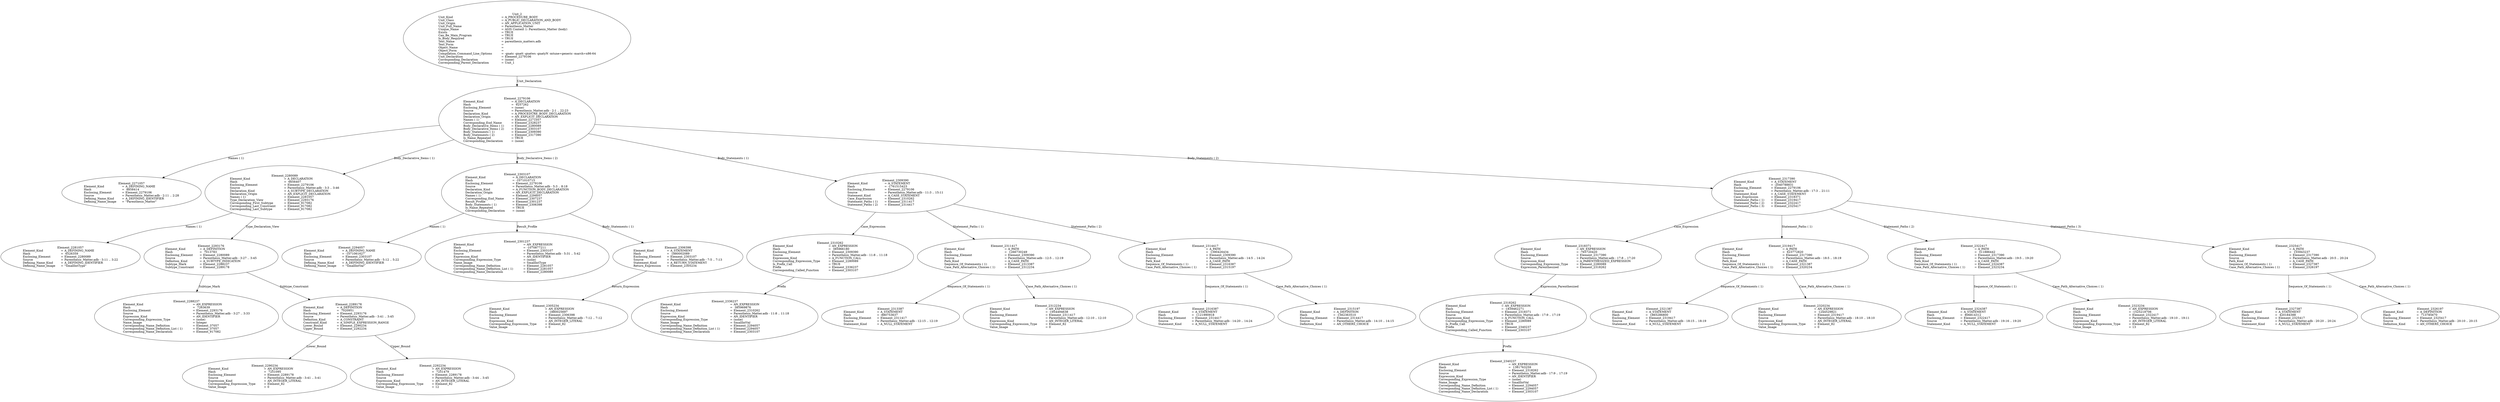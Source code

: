 digraph "parenthesis_matters.adt" {
  Unit_2 -> Element_2279106
      [ label=Unit_Declaration ];
  Unit_2
      [ label=<<TABLE BORDER="0" CELLBORDER="0" CELLSPACING="0" CELLPADDING="0"> 
          <TR><TD COLSPAN="3">Unit_2</TD></TR>
          <TR><TD ALIGN="LEFT">Unit_Kind   </TD><TD> = </TD><TD ALIGN="LEFT">A_PROCEDURE_BODY</TD></TR>
          <TR><TD ALIGN="LEFT">Unit_Class   </TD><TD> = </TD><TD ALIGN="LEFT">A_PUBLIC_DECLARATION_AND_BODY</TD></TR>
          <TR><TD ALIGN="LEFT">Unit_Origin   </TD><TD> = </TD><TD ALIGN="LEFT">AN_APPLICATION_UNIT</TD></TR>
          <TR><TD ALIGN="LEFT">Unit_Full_Name    </TD><TD> = </TD><TD ALIGN="LEFT">Parenthesis_Matter</TD></TR>
          <TR><TD ALIGN="LEFT">Unique_Name   </TD><TD> = </TD><TD ALIGN="LEFT">ASIS Context 1: Parenthesis_Matter (body)</TD></TR>
          <TR><TD ALIGN="LEFT">Exists  </TD><TD> = </TD><TD ALIGN="LEFT">TRUE</TD></TR>
          <TR><TD ALIGN="LEFT">Can_Be_Main_Program     </TD><TD> = </TD><TD ALIGN="LEFT">TRUE</TD></TR>
          <TR><TD ALIGN="LEFT">Is_Body_Required     </TD><TD> = </TD><TD ALIGN="LEFT">TRUE</TD></TR>
          <TR><TD ALIGN="LEFT">Text_Name   </TD><TD> = </TD><TD ALIGN="LEFT">parenthesis_matters.adb</TD></TR>
          <TR><TD ALIGN="LEFT">Text_Form   </TD><TD> = </TD><TD ALIGN="LEFT"></TD></TR>
          <TR><TD ALIGN="LEFT">Object_Name   </TD><TD> = </TD><TD ALIGN="LEFT"></TD></TR>
          <TR><TD ALIGN="LEFT">Object_Form   </TD><TD> = </TD><TD ALIGN="LEFT"></TD></TR>
          <TR><TD ALIGN="LEFT">Compilation_Command_Line_Options         </TD><TD> = </TD><TD ALIGN="LEFT">-gnatc -gnatt -gnatws -gnatyN -mtune=generic -march=x86-64</TD></TR>
          <TR><TD ALIGN="LEFT">Unit_Declaration     </TD><TD> = </TD><TD ALIGN="LEFT">Element_2279106</TD></TR>
          <TR><TD ALIGN="LEFT">Corresponding_Declaration       </TD><TD> = </TD><TD ALIGN="LEFT">(none)</TD></TR>
          <TR><TD ALIGN="LEFT">Corresponding_Parent_Declaration         </TD><TD> = </TD><TD ALIGN="LEFT">Unit_1</TD></TR>
          </TABLE>> ];
  Element_2279106 -> Element_2271057
      [ label="Names ( 1)" ];
  Element_2279106 -> Element_2280089
      [ label="Body_Declarative_Items ( 1)" ];
  Element_2279106 -> Element_2303107
      [ label="Body_Declarative_Items ( 2)" ];
  Element_2279106 -> Element_2309390
      [ label="Body_Statements ( 1)" ];
  Element_2279106 -> Element_2317390
      [ label="Body_Statements ( 2)" ];
  Element_2279106
      [ label=<<TABLE BORDER="0" CELLBORDER="0" CELLSPACING="0" CELLPADDING="0"> 
          <TR><TD COLSPAN="3">Element_2279106</TD></TR>
          <TR><TD ALIGN="LEFT">Element_Kind    </TD><TD> = </TD><TD ALIGN="LEFT">A_DECLARATION</TD></TR>
          <TR><TD ALIGN="LEFT">Hash  </TD><TD> = </TD><TD ALIGN="LEFT"> 9257262</TD></TR>
          <TR><TD ALIGN="LEFT">Enclosing_Element     </TD><TD> = </TD><TD ALIGN="LEFT">(none)</TD></TR>
          <TR><TD ALIGN="LEFT">Source  </TD><TD> = </TD><TD ALIGN="LEFT">Parenthesis_Matter.adb - 2:1 .. 22:23</TD></TR>
          <TR><TD ALIGN="LEFT">Declaration_Kind     </TD><TD> = </TD><TD ALIGN="LEFT">A_PROCEDURE_BODY_DECLARATION</TD></TR>
          <TR><TD ALIGN="LEFT">Declaration_Origin     </TD><TD> = </TD><TD ALIGN="LEFT">AN_EXPLICIT_DECLARATION</TD></TR>
          <TR><TD ALIGN="LEFT">Names ( 1)   </TD><TD> = </TD><TD ALIGN="LEFT">Element_2271057</TD></TR>
          <TR><TD ALIGN="LEFT">Corresponding_End_Name      </TD><TD> = </TD><TD ALIGN="LEFT">Element_2328237</TD></TR>
          <TR><TD ALIGN="LEFT">Body_Declarative_Items ( 1)       </TD><TD> = </TD><TD ALIGN="LEFT">Element_2280089</TD></TR>
          <TR><TD ALIGN="LEFT">Body_Declarative_Items ( 2)       </TD><TD> = </TD><TD ALIGN="LEFT">Element_2303107</TD></TR>
          <TR><TD ALIGN="LEFT">Body_Statements ( 1)      </TD><TD> = </TD><TD ALIGN="LEFT">Element_2309390</TD></TR>
          <TR><TD ALIGN="LEFT">Body_Statements ( 2)      </TD><TD> = </TD><TD ALIGN="LEFT">Element_2317390</TD></TR>
          <TR><TD ALIGN="LEFT">Is_Name_Repeated     </TD><TD> = </TD><TD ALIGN="LEFT">TRUE</TD></TR>
          <TR><TD ALIGN="LEFT">Corresponding_Declaration       </TD><TD> = </TD><TD ALIGN="LEFT">(none)</TD></TR>
          </TABLE>> ];
  Element_2271057
      [ label=<<TABLE BORDER="0" CELLBORDER="0" CELLSPACING="0" CELLPADDING="0"> 
          <TR><TD COLSPAN="3">Element_2271057</TD></TR>
          <TR><TD ALIGN="LEFT">Element_Kind    </TD><TD> = </TD><TD ALIGN="LEFT">A_DEFINING_NAME</TD></TR>
          <TR><TD ALIGN="LEFT">Hash  </TD><TD> = </TD><TD ALIGN="LEFT"> 8858414</TD></TR>
          <TR><TD ALIGN="LEFT">Enclosing_Element     </TD><TD> = </TD><TD ALIGN="LEFT">Element_2279106</TD></TR>
          <TR><TD ALIGN="LEFT">Source  </TD><TD> = </TD><TD ALIGN="LEFT">Parenthesis_Matter.adb - 2:11 .. 2:28</TD></TR>
          <TR><TD ALIGN="LEFT">Defining_Name_Kind     </TD><TD> = </TD><TD ALIGN="LEFT">A_DEFINING_IDENTIFIER</TD></TR>
          <TR><TD ALIGN="LEFT">Defining_Name_Image     </TD><TD> = </TD><TD ALIGN="LEFT">"Parenthesis_Matter"</TD></TR>
          </TABLE>> ];
  Element_2280089 -> Element_2281057
      [ label="Names ( 1)" ];
  Element_2280089 -> Element_2293176
      [ label=Type_Declaration_View ];
  Element_2280089
      [ label=<<TABLE BORDER="0" CELLBORDER="0" CELLSPACING="0" CELLPADDING="0"> 
          <TR><TD COLSPAN="3">Element_2280089</TD></TR>
          <TR><TD ALIGN="LEFT">Element_Kind    </TD><TD> = </TD><TD ALIGN="LEFT">A_DECLARATION</TD></TR>
          <TR><TD ALIGN="LEFT">Hash  </TD><TD> = </TD><TD ALIGN="LEFT"> 6656407</TD></TR>
          <TR><TD ALIGN="LEFT">Enclosing_Element     </TD><TD> = </TD><TD ALIGN="LEFT">Element_2279106</TD></TR>
          <TR><TD ALIGN="LEFT">Source  </TD><TD> = </TD><TD ALIGN="LEFT">Parenthesis_Matter.adb - 3:3 .. 3:46</TD></TR>
          <TR><TD ALIGN="LEFT">Declaration_Kind     </TD><TD> = </TD><TD ALIGN="LEFT">A_SUBTYPE_DECLARATION</TD></TR>
          <TR><TD ALIGN="LEFT">Declaration_Origin     </TD><TD> = </TD><TD ALIGN="LEFT">AN_EXPLICIT_DECLARATION</TD></TR>
          <TR><TD ALIGN="LEFT">Names ( 1)   </TD><TD> = </TD><TD ALIGN="LEFT">Element_2281057</TD></TR>
          <TR><TD ALIGN="LEFT">Type_Declaration_View      </TD><TD> = </TD><TD ALIGN="LEFT">Element_2293176</TD></TR>
          <TR><TD ALIGN="LEFT">Corresponding_First_Subtype       </TD><TD> = </TD><TD ALIGN="LEFT">Element_917082</TD></TR>
          <TR><TD ALIGN="LEFT">Corresponding_Last_Constraint        </TD><TD> = </TD><TD ALIGN="LEFT">Element_917082</TD></TR>
          <TR><TD ALIGN="LEFT">Corresponding_Last_Subtype       </TD><TD> = </TD><TD ALIGN="LEFT">Element_917082</TD></TR>
          </TABLE>> ];
  Element_2281057
      [ label=<<TABLE BORDER="0" CELLBORDER="0" CELLSPACING="0" CELLPADDING="0"> 
          <TR><TD COLSPAN="3">Element_2281057</TD></TR>
          <TR><TD ALIGN="LEFT">Element_Kind    </TD><TD> = </TD><TD ALIGN="LEFT">A_DEFINING_NAME</TD></TR>
          <TR><TD ALIGN="LEFT">Hash  </TD><TD> = </TD><TD ALIGN="LEFT"> 6526359</TD></TR>
          <TR><TD ALIGN="LEFT">Enclosing_Element     </TD><TD> = </TD><TD ALIGN="LEFT">Element_2280089</TD></TR>
          <TR><TD ALIGN="LEFT">Source  </TD><TD> = </TD><TD ALIGN="LEFT">Parenthesis_Matter.adb - 3:11 .. 3:22</TD></TR>
          <TR><TD ALIGN="LEFT">Defining_Name_Kind     </TD><TD> = </TD><TD ALIGN="LEFT">A_DEFINING_IDENTIFIER</TD></TR>
          <TR><TD ALIGN="LEFT">Defining_Name_Image     </TD><TD> = </TD><TD ALIGN="LEFT">"SmallIntType"</TD></TR>
          </TABLE>> ];
  Element_2293176 -> Element_2288237
      [ label=Subtype_Mark ];
  Element_2293176 -> Element_2289178
      [ label=Subtype_Constraint ];
  Element_2293176
      [ label=<<TABLE BORDER="0" CELLBORDER="0" CELLSPACING="0" CELLPADDING="0"> 
          <TR><TD COLSPAN="3">Element_2293176</TD></TR>
          <TR><TD ALIGN="LEFT">Element_Kind    </TD><TD> = </TD><TD ALIGN="LEFT">A_DEFINITION</TD></TR>
          <TR><TD ALIGN="LEFT">Hash  </TD><TD> = </TD><TD ALIGN="LEFT"> 7013783</TD></TR>
          <TR><TD ALIGN="LEFT">Enclosing_Element     </TD><TD> = </TD><TD ALIGN="LEFT">Element_2280089</TD></TR>
          <TR><TD ALIGN="LEFT">Source  </TD><TD> = </TD><TD ALIGN="LEFT">Parenthesis_Matter.adb - 3:27 .. 3:45</TD></TR>
          <TR><TD ALIGN="LEFT">Definition_Kind    </TD><TD> = </TD><TD ALIGN="LEFT">A_SUBTYPE_INDICATION</TD></TR>
          <TR><TD ALIGN="LEFT">Subtype_Mark    </TD><TD> = </TD><TD ALIGN="LEFT">Element_2288237</TD></TR>
          <TR><TD ALIGN="LEFT">Subtype_Constraint     </TD><TD> = </TD><TD ALIGN="LEFT">Element_2289178</TD></TR>
          </TABLE>> ];
  Element_2288237
      [ label=<<TABLE BORDER="0" CELLBORDER="0" CELLSPACING="0" CELLPADDING="0"> 
          <TR><TD COLSPAN="3">Element_2288237</TD></TR>
          <TR><TD ALIGN="LEFT">Element_Kind    </TD><TD> = </TD><TD ALIGN="LEFT">AN_EXPRESSION</TD></TR>
          <TR><TD ALIGN="LEFT">Hash  </TD><TD> = </TD><TD ALIGN="LEFT"> 7263639</TD></TR>
          <TR><TD ALIGN="LEFT">Enclosing_Element     </TD><TD> = </TD><TD ALIGN="LEFT">Element_2293176</TD></TR>
          <TR><TD ALIGN="LEFT">Source  </TD><TD> = </TD><TD ALIGN="LEFT">Parenthesis_Matter.adb - 3:27 .. 3:33</TD></TR>
          <TR><TD ALIGN="LEFT">Expression_Kind    </TD><TD> = </TD><TD ALIGN="LEFT">AN_IDENTIFIER</TD></TR>
          <TR><TD ALIGN="LEFT">Corresponding_Expression_Type        </TD><TD> = </TD><TD ALIGN="LEFT">(none)</TD></TR>
          <TR><TD ALIGN="LEFT">Name_Image   </TD><TD> = </TD><TD ALIGN="LEFT">Integer</TD></TR>
          <TR><TD ALIGN="LEFT">Corresponding_Name_Definition        </TD><TD> = </TD><TD ALIGN="LEFT">Element_37057</TD></TR>
          <TR><TD ALIGN="LEFT">Corresponding_Name_Definition_List ( 1)          </TD><TD> = </TD><TD ALIGN="LEFT">Element_37057</TD></TR>
          <TR><TD ALIGN="LEFT">Corresponding_Name_Declaration        </TD><TD> = </TD><TD ALIGN="LEFT">Element_917082</TD></TR>
          </TABLE>> ];
  Element_2289178 -> Element_2290234
      [ label=Lower_Bound ];
  Element_2289178 -> Element_2292234
      [ label=Upper_Bound ];
  Element_2289178
      [ label=<<TABLE BORDER="0" CELLBORDER="0" CELLSPACING="0" CELLPADDING="0"> 
          <TR><TD COLSPAN="3">Element_2289178</TD></TR>
          <TR><TD ALIGN="LEFT">Element_Kind    </TD><TD> = </TD><TD ALIGN="LEFT">A_DEFINITION</TD></TR>
          <TR><TD ALIGN="LEFT">Hash  </TD><TD> = </TD><TD ALIGN="LEFT"> 7020951</TD></TR>
          <TR><TD ALIGN="LEFT">Enclosing_Element     </TD><TD> = </TD><TD ALIGN="LEFT">Element_2293176</TD></TR>
          <TR><TD ALIGN="LEFT">Source  </TD><TD> = </TD><TD ALIGN="LEFT">Parenthesis_Matter.adb - 3:41 .. 3:45</TD></TR>
          <TR><TD ALIGN="LEFT">Definition_Kind    </TD><TD> = </TD><TD ALIGN="LEFT">A_CONSTRAINT</TD></TR>
          <TR><TD ALIGN="LEFT">Constraint_Kind    </TD><TD> = </TD><TD ALIGN="LEFT">A_SIMPLE_EXPRESSION_RANGE</TD></TR>
          <TR><TD ALIGN="LEFT">Lower_Bound   </TD><TD> = </TD><TD ALIGN="LEFT">Element_2290234</TD></TR>
          <TR><TD ALIGN="LEFT">Upper_Bound   </TD><TD> = </TD><TD ALIGN="LEFT">Element_2292234</TD></TR>
          </TABLE>> ];
  Element_2290234
      [ label=<<TABLE BORDER="0" CELLBORDER="0" CELLSPACING="0" CELLPADDING="0"> 
          <TR><TD COLSPAN="3">Element_2290234</TD></TR>
          <TR><TD ALIGN="LEFT">Element_Kind    </TD><TD> = </TD><TD ALIGN="LEFT">AN_EXPRESSION</TD></TR>
          <TR><TD ALIGN="LEFT">Hash  </TD><TD> = </TD><TD ALIGN="LEFT"> 7251095</TD></TR>
          <TR><TD ALIGN="LEFT">Enclosing_Element     </TD><TD> = </TD><TD ALIGN="LEFT">Element_2289178</TD></TR>
          <TR><TD ALIGN="LEFT">Source  </TD><TD> = </TD><TD ALIGN="LEFT">Parenthesis_Matter.adb - 3:41 .. 3:41</TD></TR>
          <TR><TD ALIGN="LEFT">Expression_Kind    </TD><TD> = </TD><TD ALIGN="LEFT">AN_INTEGER_LITERAL</TD></TR>
          <TR><TD ALIGN="LEFT">Corresponding_Expression_Type        </TD><TD> = </TD><TD ALIGN="LEFT">Element_82</TD></TR>
          <TR><TD ALIGN="LEFT">Value_Image   </TD><TD> = </TD><TD ALIGN="LEFT">0</TD></TR>
          </TABLE>> ];
  Element_2292234
      [ label=<<TABLE BORDER="0" CELLBORDER="0" CELLSPACING="0" CELLPADDING="0"> 
          <TR><TD COLSPAN="3">Element_2292234</TD></TR>
          <TR><TD ALIGN="LEFT">Element_Kind    </TD><TD> = </TD><TD ALIGN="LEFT">AN_EXPRESSION</TD></TR>
          <TR><TD ALIGN="LEFT">Hash  </TD><TD> = </TD><TD ALIGN="LEFT"> 7251479</TD></TR>
          <TR><TD ALIGN="LEFT">Enclosing_Element     </TD><TD> = </TD><TD ALIGN="LEFT">Element_2289178</TD></TR>
          <TR><TD ALIGN="LEFT">Source  </TD><TD> = </TD><TD ALIGN="LEFT">Parenthesis_Matter.adb - 3:44 .. 3:45</TD></TR>
          <TR><TD ALIGN="LEFT">Expression_Kind    </TD><TD> = </TD><TD ALIGN="LEFT">AN_INTEGER_LITERAL</TD></TR>
          <TR><TD ALIGN="LEFT">Corresponding_Expression_Type        </TD><TD> = </TD><TD ALIGN="LEFT">Element_82</TD></TR>
          <TR><TD ALIGN="LEFT">Value_Image   </TD><TD> = </TD><TD ALIGN="LEFT">12</TD></TR>
          </TABLE>> ];
  Element_2303107 -> Element_2294057
      [ label="Names ( 1)" ];
  Element_2303107 -> Element_2301237
      [ label=Result_Profile ];
  Element_2303107 -> Element_2306398
      [ label="Body_Statements ( 1)" ];
  Element_2303107
      [ label=<<TABLE BORDER="0" CELLBORDER="0" CELLSPACING="0" CELLPADDING="0"> 
          <TR><TD COLSPAN="3">Element_2303107</TD></TR>
          <TR><TD ALIGN="LEFT">Element_Kind    </TD><TD> = </TD><TD ALIGN="LEFT">A_DECLARATION</TD></TR>
          <TR><TD ALIGN="LEFT">Hash  </TD><TD> = </TD><TD ALIGN="LEFT">-1071010715</TD></TR>
          <TR><TD ALIGN="LEFT">Enclosing_Element     </TD><TD> = </TD><TD ALIGN="LEFT">Element_2279106</TD></TR>
          <TR><TD ALIGN="LEFT">Source  </TD><TD> = </TD><TD ALIGN="LEFT">Parenthesis_Matter.adb - 5:3 .. 8:18</TD></TR>
          <TR><TD ALIGN="LEFT">Declaration_Kind     </TD><TD> = </TD><TD ALIGN="LEFT">A_FUNCTION_BODY_DECLARATION</TD></TR>
          <TR><TD ALIGN="LEFT">Declaration_Origin     </TD><TD> = </TD><TD ALIGN="LEFT">AN_EXPLICIT_DECLARATION</TD></TR>
          <TR><TD ALIGN="LEFT">Names ( 1)   </TD><TD> = </TD><TD ALIGN="LEFT">Element_2294057</TD></TR>
          <TR><TD ALIGN="LEFT">Corresponding_End_Name      </TD><TD> = </TD><TD ALIGN="LEFT">Element_2307237</TD></TR>
          <TR><TD ALIGN="LEFT">Result_Profile    </TD><TD> = </TD><TD ALIGN="LEFT">Element_2301237</TD></TR>
          <TR><TD ALIGN="LEFT">Body_Statements ( 1)      </TD><TD> = </TD><TD ALIGN="LEFT">Element_2306398</TD></TR>
          <TR><TD ALIGN="LEFT">Is_Name_Repeated     </TD><TD> = </TD><TD ALIGN="LEFT">TRUE</TD></TR>
          <TR><TD ALIGN="LEFT">Corresponding_Declaration       </TD><TD> = </TD><TD ALIGN="LEFT">(none)</TD></TR>
          </TABLE>> ];
  Element_2294057
      [ label=<<TABLE BORDER="0" CELLBORDER="0" CELLSPACING="0" CELLPADDING="0"> 
          <TR><TD COLSPAN="3">Element_2294057</TD></TR>
          <TR><TD ALIGN="LEFT">Element_Kind    </TD><TD> = </TD><TD ALIGN="LEFT">A_DEFINING_NAME</TD></TR>
          <TR><TD ALIGN="LEFT">Hash  </TD><TD> = </TD><TD ALIGN="LEFT">-1071061627</TD></TR>
          <TR><TD ALIGN="LEFT">Enclosing_Element     </TD><TD> = </TD><TD ALIGN="LEFT">Element_2303107</TD></TR>
          <TR><TD ALIGN="LEFT">Source  </TD><TD> = </TD><TD ALIGN="LEFT">Parenthesis_Matter.adb - 5:12 .. 5:22</TD></TR>
          <TR><TD ALIGN="LEFT">Defining_Name_Kind     </TD><TD> = </TD><TD ALIGN="LEFT">A_DEFINING_IDENTIFIER</TD></TR>
          <TR><TD ALIGN="LEFT">Defining_Name_Image     </TD><TD> = </TD><TD ALIGN="LEFT">"SmallIntVal"</TD></TR>
          </TABLE>> ];
  Element_2301237
      [ label=<<TABLE BORDER="0" CELLBORDER="0" CELLSPACING="0" CELLPADDING="0"> 
          <TR><TD COLSPAN="3">Element_2301237</TD></TR>
          <TR><TD ALIGN="LEFT">Element_Kind    </TD><TD> = </TD><TD ALIGN="LEFT">AN_EXPRESSION</TD></TR>
          <TR><TD ALIGN="LEFT">Hash  </TD><TD> = </TD><TD ALIGN="LEFT">-1070877211</TD></TR>
          <TR><TD ALIGN="LEFT">Enclosing_Element     </TD><TD> = </TD><TD ALIGN="LEFT">Element_2303107</TD></TR>
          <TR><TD ALIGN="LEFT">Source  </TD><TD> = </TD><TD ALIGN="LEFT">Parenthesis_Matter.adb - 5:31 .. 5:42</TD></TR>
          <TR><TD ALIGN="LEFT">Expression_Kind    </TD><TD> = </TD><TD ALIGN="LEFT">AN_IDENTIFIER</TD></TR>
          <TR><TD ALIGN="LEFT">Corresponding_Expression_Type        </TD><TD> = </TD><TD ALIGN="LEFT">(none)</TD></TR>
          <TR><TD ALIGN="LEFT">Name_Image   </TD><TD> = </TD><TD ALIGN="LEFT">SmallIntType</TD></TR>
          <TR><TD ALIGN="LEFT">Corresponding_Name_Definition        </TD><TD> = </TD><TD ALIGN="LEFT">Element_2281057</TD></TR>
          <TR><TD ALIGN="LEFT">Corresponding_Name_Definition_List ( 1)          </TD><TD> = </TD><TD ALIGN="LEFT">Element_2281057</TD></TR>
          <TR><TD ALIGN="LEFT">Corresponding_Name_Declaration        </TD><TD> = </TD><TD ALIGN="LEFT">Element_2280089</TD></TR>
          </TABLE>> ];
  Element_2306398 -> Element_2305234
      [ label=Return_Expression ];
  Element_2306398
      [ label=<<TABLE BORDER="0" CELLBORDER="0" CELLSPACING="0" CELLPADDING="0"> 
          <TR><TD COLSPAN="3">Element_2306398</TD></TR>
          <TR><TD ALIGN="LEFT">Element_Kind    </TD><TD> = </TD><TD ALIGN="LEFT">A_STATEMENT</TD></TR>
          <TR><TD ALIGN="LEFT">Hash  </TD><TD> = </TD><TD ALIGN="LEFT"> 1880002089</TD></TR>
          <TR><TD ALIGN="LEFT">Enclosing_Element     </TD><TD> = </TD><TD ALIGN="LEFT">Element_2303107</TD></TR>
          <TR><TD ALIGN="LEFT">Source  </TD><TD> = </TD><TD ALIGN="LEFT">Parenthesis_Matter.adb - 7:5 .. 7:13</TD></TR>
          <TR><TD ALIGN="LEFT">Statement_Kind    </TD><TD> = </TD><TD ALIGN="LEFT">A_RETURN_STATEMENT</TD></TR>
          <TR><TD ALIGN="LEFT">Return_Expression     </TD><TD> = </TD><TD ALIGN="LEFT">Element_2305234</TD></TR>
          </TABLE>> ];
  Element_2305234
      [ label=<<TABLE BORDER="0" CELLBORDER="0" CELLSPACING="0" CELLPADDING="0"> 
          <TR><TD COLSPAN="3">Element_2305234</TD></TR>
          <TR><TD ALIGN="LEFT">Element_Kind    </TD><TD> = </TD><TD ALIGN="LEFT">AN_EXPRESSION</TD></TR>
          <TR><TD ALIGN="LEFT">Hash  </TD><TD> = </TD><TD ALIGN="LEFT"> 1880025697</TD></TR>
          <TR><TD ALIGN="LEFT">Enclosing_Element     </TD><TD> = </TD><TD ALIGN="LEFT">Element_2306398</TD></TR>
          <TR><TD ALIGN="LEFT">Source  </TD><TD> = </TD><TD ALIGN="LEFT">Parenthesis_Matter.adb - 7:12 .. 7:12</TD></TR>
          <TR><TD ALIGN="LEFT">Expression_Kind    </TD><TD> = </TD><TD ALIGN="LEFT">AN_INTEGER_LITERAL</TD></TR>
          <TR><TD ALIGN="LEFT">Corresponding_Expression_Type        </TD><TD> = </TD><TD ALIGN="LEFT">Element_82</TD></TR>
          <TR><TD ALIGN="LEFT">Value_Image   </TD><TD> = </TD><TD ALIGN="LEFT">0</TD></TR>
          </TABLE>> ];
  Element_2309390 -> Element_2310262
      [ label=Case_Expression ];
  Element_2309390 -> Element_2311417
      [ label="Statement_Paths ( 1)" ];
  Element_2309390 -> Element_2314417
      [ label="Statement_Paths ( 2)" ];
  Element_2309390
      [ label=<<TABLE BORDER="0" CELLBORDER="0" CELLSPACING="0" CELLPADDING="0"> 
          <TR><TD COLSPAN="3">Element_2309390</TD></TR>
          <TR><TD ALIGN="LEFT">Element_Kind    </TD><TD> = </TD><TD ALIGN="LEFT">A_STATEMENT</TD></TR>
          <TR><TD ALIGN="LEFT">Hash  </TD><TD> = </TD><TD ALIGN="LEFT">-1761515423</TD></TR>
          <TR><TD ALIGN="LEFT">Enclosing_Element     </TD><TD> = </TD><TD ALIGN="LEFT">Element_2279106</TD></TR>
          <TR><TD ALIGN="LEFT">Source  </TD><TD> = </TD><TD ALIGN="LEFT">Parenthesis_Matter.adb - 11:3 .. 15:11</TD></TR>
          <TR><TD ALIGN="LEFT">Statement_Kind    </TD><TD> = </TD><TD ALIGN="LEFT">A_CASE_STATEMENT</TD></TR>
          <TR><TD ALIGN="LEFT">Case_Expression    </TD><TD> = </TD><TD ALIGN="LEFT">Element_2310262</TD></TR>
          <TR><TD ALIGN="LEFT">Statement_Paths ( 1)      </TD><TD> = </TD><TD ALIGN="LEFT">Element_2311417</TD></TR>
          <TR><TD ALIGN="LEFT">Statement_Paths ( 2)      </TD><TD> = </TD><TD ALIGN="LEFT">Element_2314417</TD></TR>
          </TABLE>> ];
  Element_2310262 -> Element_2336237
      [ label=Prefix ];
  Element_2310262
      [ label=<<TABLE BORDER="0" CELLBORDER="0" CELLSPACING="0" CELLPADDING="0"> 
          <TR><TD COLSPAN="3">Element_2310262</TD></TR>
          <TR><TD ALIGN="LEFT">Element_Kind    </TD><TD> = </TD><TD ALIGN="LEFT">AN_EXPRESSION</TD></TR>
          <TR><TD ALIGN="LEFT">Hash  </TD><TD> = </TD><TD ALIGN="LEFT"> 385966180</TD></TR>
          <TR><TD ALIGN="LEFT">Enclosing_Element     </TD><TD> = </TD><TD ALIGN="LEFT">Element_2309390</TD></TR>
          <TR><TD ALIGN="LEFT">Source  </TD><TD> = </TD><TD ALIGN="LEFT">Parenthesis_Matter.adb - 11:8 .. 11:18</TD></TR>
          <TR><TD ALIGN="LEFT">Expression_Kind    </TD><TD> = </TD><TD ALIGN="LEFT">A_FUNCTION_CALL</TD></TR>
          <TR><TD ALIGN="LEFT">Corresponding_Expression_Type        </TD><TD> = </TD><TD ALIGN="LEFT">Element_2280089</TD></TR>
          <TR><TD ALIGN="LEFT">Is_Prefix_Call    </TD><TD> = </TD><TD ALIGN="LEFT">TRUE</TD></TR>
          <TR><TD ALIGN="LEFT">Prefix  </TD><TD> = </TD><TD ALIGN="LEFT">Element_2336237</TD></TR>
          <TR><TD ALIGN="LEFT">Corresponding_Called_Function        </TD><TD> = </TD><TD ALIGN="LEFT">Element_2303107</TD></TR>
          </TABLE>> ];
  Element_2336237
      [ label=<<TABLE BORDER="0" CELLBORDER="0" CELLSPACING="0" CELLPADDING="0"> 
          <TR><TD COLSPAN="3">Element_2336237</TD></TR>
          <TR><TD ALIGN="LEFT">Element_Kind    </TD><TD> = </TD><TD ALIGN="LEFT">AN_EXPRESSION</TD></TR>
          <TR><TD ALIGN="LEFT">Hash  </TD><TD> = </TD><TD ALIGN="LEFT"> 385969876</TD></TR>
          <TR><TD ALIGN="LEFT">Enclosing_Element     </TD><TD> = </TD><TD ALIGN="LEFT">Element_2310262</TD></TR>
          <TR><TD ALIGN="LEFT">Source  </TD><TD> = </TD><TD ALIGN="LEFT">Parenthesis_Matter.adb - 11:8 .. 11:18</TD></TR>
          <TR><TD ALIGN="LEFT">Expression_Kind    </TD><TD> = </TD><TD ALIGN="LEFT">AN_IDENTIFIER</TD></TR>
          <TR><TD ALIGN="LEFT">Corresponding_Expression_Type        </TD><TD> = </TD><TD ALIGN="LEFT">(none)</TD></TR>
          <TR><TD ALIGN="LEFT">Name_Image   </TD><TD> = </TD><TD ALIGN="LEFT">SmallIntVal</TD></TR>
          <TR><TD ALIGN="LEFT">Corresponding_Name_Definition        </TD><TD> = </TD><TD ALIGN="LEFT">Element_2294057</TD></TR>
          <TR><TD ALIGN="LEFT">Corresponding_Name_Definition_List ( 1)          </TD><TD> = </TD><TD ALIGN="LEFT">Element_2294057</TD></TR>
          <TR><TD ALIGN="LEFT">Corresponding_Name_Declaration        </TD><TD> = </TD><TD ALIGN="LEFT">Element_2303107</TD></TR>
          </TABLE>> ];
  Element_2311417 -> Element_2313387
      [ label="Sequence_Of_Statements ( 1)" ];
  Element_2311417 -> Element_2312234
      [ label="Case_Path_Alternative_Choices ( 1)" ];
  Element_2311417
      [ label=<<TABLE BORDER="0" CELLBORDER="0" CELLSPACING="0" CELLPADDING="0"> 
          <TR><TD COLSPAN="3">Element_2311417</TD></TR>
          <TR><TD ALIGN="LEFT">Element_Kind    </TD><TD> = </TD><TD ALIGN="LEFT">A_PATH</TD></TR>
          <TR><TD ALIGN="LEFT">Hash  </TD><TD> = </TD><TD ALIGN="LEFT"> 1266730249</TD></TR>
          <TR><TD ALIGN="LEFT">Enclosing_Element     </TD><TD> = </TD><TD ALIGN="LEFT">Element_2309390</TD></TR>
          <TR><TD ALIGN="LEFT">Source  </TD><TD> = </TD><TD ALIGN="LEFT">Parenthesis_Matter.adb - 12:5 .. 12:19</TD></TR>
          <TR><TD ALIGN="LEFT">Path_Kind   </TD><TD> = </TD><TD ALIGN="LEFT">A_CASE_PATH</TD></TR>
          <TR><TD ALIGN="LEFT">Sequence_Of_Statements ( 1)       </TD><TD> = </TD><TD ALIGN="LEFT">Element_2313387</TD></TR>
          <TR><TD ALIGN="LEFT">Case_Path_Alternative_Choices ( 1)         </TD><TD> = </TD><TD ALIGN="LEFT">Element_2312234</TD></TR>
          </TABLE>> ];
  Element_2312234
      [ label=<<TABLE BORDER="0" CELLBORDER="0" CELLSPACING="0" CELLPADDING="0"> 
          <TR><TD COLSPAN="3">Element_2312234</TD></TR>
          <TR><TD ALIGN="LEFT">Element_Kind    </TD><TD> = </TD><TD ALIGN="LEFT">AN_EXPRESSION</TD></TR>
          <TR><TD ALIGN="LEFT">Hash  </TD><TD> = </TD><TD ALIGN="LEFT">-1954494638</TD></TR>
          <TR><TD ALIGN="LEFT">Enclosing_Element     </TD><TD> = </TD><TD ALIGN="LEFT">Element_2311417</TD></TR>
          <TR><TD ALIGN="LEFT">Source  </TD><TD> = </TD><TD ALIGN="LEFT">Parenthesis_Matter.adb - 12:10 .. 12:10</TD></TR>
          <TR><TD ALIGN="LEFT">Expression_Kind    </TD><TD> = </TD><TD ALIGN="LEFT">AN_INTEGER_LITERAL</TD></TR>
          <TR><TD ALIGN="LEFT">Corresponding_Expression_Type        </TD><TD> = </TD><TD ALIGN="LEFT">Element_82</TD></TR>
          <TR><TD ALIGN="LEFT">Value_Image   </TD><TD> = </TD><TD ALIGN="LEFT">0</TD></TR>
          </TABLE>> ];
  Element_2313387
      [ label=<<TABLE BORDER="0" CELLBORDER="0" CELLSPACING="0" CELLPADDING="0"> 
          <TR><TD COLSPAN="3">Element_2313387</TD></TR>
          <TR><TD ALIGN="LEFT">Element_Kind    </TD><TD> = </TD><TD ALIGN="LEFT">A_STATEMENT</TD></TR>
          <TR><TD ALIGN="LEFT">Hash  </TD><TD> = </TD><TD ALIGN="LEFT">-880753637</TD></TR>
          <TR><TD ALIGN="LEFT">Enclosing_Element     </TD><TD> = </TD><TD ALIGN="LEFT">Element_2311417</TD></TR>
          <TR><TD ALIGN="LEFT">Source  </TD><TD> = </TD><TD ALIGN="LEFT">Parenthesis_Matter.adb - 12:15 .. 12:19</TD></TR>
          <TR><TD ALIGN="LEFT">Statement_Kind    </TD><TD> = </TD><TD ALIGN="LEFT">A_NULL_STATEMENT</TD></TR>
          </TABLE>> ];
  Element_2314417 -> Element_2316387
      [ label="Sequence_Of_Statements ( 1)" ];
  Element_2314417 -> Element_2315197
      [ label="Case_Path_Alternative_Choices ( 1)" ];
  Element_2314417
      [ label=<<TABLE BORDER="0" CELLBORDER="0" CELLSPACING="0" CELLPADDING="0"> 
          <TR><TD COLSPAN="3">Element_2314417</TD></TR>
          <TR><TD ALIGN="LEFT">Element_Kind    </TD><TD> = </TD><TD ALIGN="LEFT">A_PATH</TD></TR>
          <TR><TD ALIGN="LEFT">Hash  </TD><TD> = </TD><TD ALIGN="LEFT"> 1390426434</TD></TR>
          <TR><TD ALIGN="LEFT">Enclosing_Element     </TD><TD> = </TD><TD ALIGN="LEFT">Element_2309390</TD></TR>
          <TR><TD ALIGN="LEFT">Source  </TD><TD> = </TD><TD ALIGN="LEFT">Parenthesis_Matter.adb - 14:5 .. 14:24</TD></TR>
          <TR><TD ALIGN="LEFT">Path_Kind   </TD><TD> = </TD><TD ALIGN="LEFT">A_CASE_PATH</TD></TR>
          <TR><TD ALIGN="LEFT">Sequence_Of_Statements ( 1)       </TD><TD> = </TD><TD ALIGN="LEFT">Element_2316387</TD></TR>
          <TR><TD ALIGN="LEFT">Case_Path_Alternative_Choices ( 1)         </TD><TD> = </TD><TD ALIGN="LEFT">Element_2315197</TD></TR>
          </TABLE>> ];
  Element_2315197
      [ label=<<TABLE BORDER="0" CELLBORDER="0" CELLSPACING="0" CELLPADDING="0"> 
          <TR><TD COLSPAN="3">Element_2315197</TD></TR>
          <TR><TD ALIGN="LEFT">Element_Kind    </TD><TD> = </TD><TD ALIGN="LEFT">A_DEFINITION</TD></TR>
          <TR><TD ALIGN="LEFT">Hash  </TD><TD> = </TD><TD ALIGN="LEFT">-1562363510</TD></TR>
          <TR><TD ALIGN="LEFT">Enclosing_Element     </TD><TD> = </TD><TD ALIGN="LEFT">Element_2314417</TD></TR>
          <TR><TD ALIGN="LEFT">Source  </TD><TD> = </TD><TD ALIGN="LEFT">Parenthesis_Matter.adb - 14:10 .. 14:15</TD></TR>
          <TR><TD ALIGN="LEFT">Definition_Kind    </TD><TD> = </TD><TD ALIGN="LEFT">AN_OTHERS_CHOICE</TD></TR>
          </TABLE>> ];
  Element_2316387
      [ label=<<TABLE BORDER="0" CELLBORDER="0" CELLSPACING="0" CELLPADDING="0"> 
          <TR><TD COLSPAN="3">Element_2316387</TD></TR>
          <TR><TD ALIGN="LEFT">Element_Kind    </TD><TD> = </TD><TD ALIGN="LEFT">A_STATEMENT</TD></TR>
          <TR><TD ALIGN="LEFT">Hash  </TD><TD> = </TD><TD ALIGN="LEFT"> 1121990918</TD></TR>
          <TR><TD ALIGN="LEFT">Enclosing_Element     </TD><TD> = </TD><TD ALIGN="LEFT">Element_2314417</TD></TR>
          <TR><TD ALIGN="LEFT">Source  </TD><TD> = </TD><TD ALIGN="LEFT">Parenthesis_Matter.adb - 14:20 .. 14:24</TD></TR>
          <TR><TD ALIGN="LEFT">Statement_Kind    </TD><TD> = </TD><TD ALIGN="LEFT">A_NULL_STATEMENT</TD></TR>
          </TABLE>> ];
  Element_2317390 -> Element_2318371
      [ label=Case_Expression ];
  Element_2317390 -> Element_2319417
      [ label="Statement_Paths ( 1)" ];
  Element_2317390 -> Element_2322417
      [ label="Statement_Paths ( 2)" ];
  Element_2317390 -> Element_2325417
      [ label="Statement_Paths ( 3)" ];
  Element_2317390
      [ label=<<TABLE BORDER="0" CELLBORDER="0" CELLSPACING="0" CELLPADDING="0"> 
          <TR><TD COLSPAN="3">Element_2317390</TD></TR>
          <TR><TD ALIGN="LEFT">Element_Kind    </TD><TD> = </TD><TD ALIGN="LEFT">A_STATEMENT</TD></TR>
          <TR><TD ALIGN="LEFT">Hash  </TD><TD> = </TD><TD ALIGN="LEFT">-2040788831</TD></TR>
          <TR><TD ALIGN="LEFT">Enclosing_Element     </TD><TD> = </TD><TD ALIGN="LEFT">Element_2279106</TD></TR>
          <TR><TD ALIGN="LEFT">Source  </TD><TD> = </TD><TD ALIGN="LEFT">Parenthesis_Matter.adb - 17:3 .. 21:11</TD></TR>
          <TR><TD ALIGN="LEFT">Statement_Kind    </TD><TD> = </TD><TD ALIGN="LEFT">A_CASE_STATEMENT</TD></TR>
          <TR><TD ALIGN="LEFT">Case_Expression    </TD><TD> = </TD><TD ALIGN="LEFT">Element_2318371</TD></TR>
          <TR><TD ALIGN="LEFT">Statement_Paths ( 1)      </TD><TD> = </TD><TD ALIGN="LEFT">Element_2319417</TD></TR>
          <TR><TD ALIGN="LEFT">Statement_Paths ( 2)      </TD><TD> = </TD><TD ALIGN="LEFT">Element_2322417</TD></TR>
          <TR><TD ALIGN="LEFT">Statement_Paths ( 3)      </TD><TD> = </TD><TD ALIGN="LEFT">Element_2325417</TD></TR>
          </TABLE>> ];
  Element_2318371 -> Element_2318262
      [ label=Expression_Parenthesized ];
  Element_2318371
      [ label=<<TABLE BORDER="0" CELLBORDER="0" CELLSPACING="0" CELLPADDING="0"> 
          <TR><TD COLSPAN="3">Element_2318371</TD></TR>
          <TR><TD ALIGN="LEFT">Element_Kind    </TD><TD> = </TD><TD ALIGN="LEFT">AN_EXPRESSION</TD></TR>
          <TR><TD ALIGN="LEFT">Hash  </TD><TD> = </TD><TD ALIGN="LEFT">-765720420</TD></TR>
          <TR><TD ALIGN="LEFT">Enclosing_Element     </TD><TD> = </TD><TD ALIGN="LEFT">Element_2317390</TD></TR>
          <TR><TD ALIGN="LEFT">Source  </TD><TD> = </TD><TD ALIGN="LEFT">Parenthesis_Matter.adb - 17:8 .. 17:20</TD></TR>
          <TR><TD ALIGN="LEFT">Expression_Kind    </TD><TD> = </TD><TD ALIGN="LEFT">A_PARENTHESIZED_EXPRESSION</TD></TR>
          <TR><TD ALIGN="LEFT">Corresponding_Expression_Type        </TD><TD> = </TD><TD ALIGN="LEFT">Element_2280089</TD></TR>
          <TR><TD ALIGN="LEFT">Expression_Parenthesized       </TD><TD> = </TD><TD ALIGN="LEFT">Element_2318262</TD></TR>
          </TABLE>> ];
  Element_2318262 -> Element_2340237
      [ label=Prefix ];
  Element_2318262
      [ label=<<TABLE BORDER="0" CELLBORDER="0" CELLSPACING="0" CELLPADDING="0"> 
          <TR><TD COLSPAN="3">Element_2318262</TD></TR>
          <TR><TD ALIGN="LEFT">Element_Kind    </TD><TD> = </TD><TD ALIGN="LEFT">AN_EXPRESSION</TD></TR>
          <TR><TD ALIGN="LEFT">Hash  </TD><TD> = </TD><TD ALIGN="LEFT">-1839462271</TD></TR>
          <TR><TD ALIGN="LEFT">Enclosing_Element     </TD><TD> = </TD><TD ALIGN="LEFT">Element_2318371</TD></TR>
          <TR><TD ALIGN="LEFT">Source  </TD><TD> = </TD><TD ALIGN="LEFT">Parenthesis_Matter.adb - 17:9 .. 17:19</TD></TR>
          <TR><TD ALIGN="LEFT">Expression_Kind    </TD><TD> = </TD><TD ALIGN="LEFT">A_FUNCTION_CALL</TD></TR>
          <TR><TD ALIGN="LEFT">Corresponding_Expression_Type        </TD><TD> = </TD><TD ALIGN="LEFT">Element_2280089</TD></TR>
          <TR><TD ALIGN="LEFT">Is_Prefix_Call    </TD><TD> = </TD><TD ALIGN="LEFT">TRUE</TD></TR>
          <TR><TD ALIGN="LEFT">Prefix  </TD><TD> = </TD><TD ALIGN="LEFT">Element_2340237</TD></TR>
          <TR><TD ALIGN="LEFT">Corresponding_Called_Function        </TD><TD> = </TD><TD ALIGN="LEFT">Element_2303107</TD></TR>
          </TABLE>> ];
  Element_2340237
      [ label=<<TABLE BORDER="0" CELLBORDER="0" CELLSPACING="0" CELLPADDING="0"> 
          <TR><TD COLSPAN="3">Element_2340237</TD></TR>
          <TR><TD ALIGN="LEFT">Element_Kind    </TD><TD> = </TD><TD ALIGN="LEFT">AN_EXPRESSION</TD></TR>
          <TR><TD ALIGN="LEFT">Hash  </TD><TD> = </TD><TD ALIGN="LEFT"> 1381763259</TD></TR>
          <TR><TD ALIGN="LEFT">Enclosing_Element     </TD><TD> = </TD><TD ALIGN="LEFT">Element_2318262</TD></TR>
          <TR><TD ALIGN="LEFT">Source  </TD><TD> = </TD><TD ALIGN="LEFT">Parenthesis_Matter.adb - 17:9 .. 17:19</TD></TR>
          <TR><TD ALIGN="LEFT">Expression_Kind    </TD><TD> = </TD><TD ALIGN="LEFT">AN_IDENTIFIER</TD></TR>
          <TR><TD ALIGN="LEFT">Corresponding_Expression_Type        </TD><TD> = </TD><TD ALIGN="LEFT">(none)</TD></TR>
          <TR><TD ALIGN="LEFT">Name_Image   </TD><TD> = </TD><TD ALIGN="LEFT">SmallIntVal</TD></TR>
          <TR><TD ALIGN="LEFT">Corresponding_Name_Definition        </TD><TD> = </TD><TD ALIGN="LEFT">Element_2294057</TD></TR>
          <TR><TD ALIGN="LEFT">Corresponding_Name_Definition_List ( 1)          </TD><TD> = </TD><TD ALIGN="LEFT">Element_2294057</TD></TR>
          <TR><TD ALIGN="LEFT">Corresponding_Name_Declaration        </TD><TD> = </TD><TD ALIGN="LEFT">Element_2303107</TD></TR>
          </TABLE>> ];
  Element_2319417 -> Element_2321387
      [ label="Sequence_Of_Statements ( 1)" ];
  Element_2319417 -> Element_2320234
      [ label="Case_Path_Alternative_Choices ( 1)" ];
  Element_2319417
      [ label=<<TABLE BORDER="0" CELLBORDER="0" CELLSPACING="0" CELLPADDING="0"> 
          <TR><TD COLSPAN="3">Element_2319417</TD></TR>
          <TR><TD ALIGN="LEFT">Element_Kind    </TD><TD> = </TD><TD ALIGN="LEFT">A_PATH</TD></TR>
          <TR><TD ALIGN="LEFT">Hash  </TD><TD> = </TD><TD ALIGN="LEFT"> 623772820</TD></TR>
          <TR><TD ALIGN="LEFT">Enclosing_Element     </TD><TD> = </TD><TD ALIGN="LEFT">Element_2317390</TD></TR>
          <TR><TD ALIGN="LEFT">Source  </TD><TD> = </TD><TD ALIGN="LEFT">Parenthesis_Matter.adb - 18:5 .. 18:19</TD></TR>
          <TR><TD ALIGN="LEFT">Path_Kind   </TD><TD> = </TD><TD ALIGN="LEFT">A_CASE_PATH</TD></TR>
          <TR><TD ALIGN="LEFT">Sequence_Of_Statements ( 1)       </TD><TD> = </TD><TD ALIGN="LEFT">Element_2321387</TD></TR>
          <TR><TD ALIGN="LEFT">Case_Path_Alternative_Choices ( 1)         </TD><TD> = </TD><TD ALIGN="LEFT">Element_2320234</TD></TR>
          </TABLE>> ];
  Element_2320234
      [ label=<<TABLE BORDER="0" CELLBORDER="0" CELLSPACING="0" CELLPADDING="0"> 
          <TR><TD COLSPAN="3">Element_2320234</TD></TR>
          <TR><TD ALIGN="LEFT">Element_Kind    </TD><TD> = </TD><TD ALIGN="LEFT">AN_EXPRESSION</TD></TR>
          <TR><TD ALIGN="LEFT">Hash  </TD><TD> = </TD><TD ALIGN="LEFT"> 1244529821</TD></TR>
          <TR><TD ALIGN="LEFT">Enclosing_Element     </TD><TD> = </TD><TD ALIGN="LEFT">Element_2319417</TD></TR>
          <TR><TD ALIGN="LEFT">Source  </TD><TD> = </TD><TD ALIGN="LEFT">Parenthesis_Matter.adb - 18:10 .. 18:10</TD></TR>
          <TR><TD ALIGN="LEFT">Expression_Kind    </TD><TD> = </TD><TD ALIGN="LEFT">AN_INTEGER_LITERAL</TD></TR>
          <TR><TD ALIGN="LEFT">Corresponding_Expression_Type        </TD><TD> = </TD><TD ALIGN="LEFT">Element_82</TD></TR>
          <TR><TD ALIGN="LEFT">Value_Image   </TD><TD> = </TD><TD ALIGN="LEFT">0</TD></TR>
          </TABLE>> ];
  Element_2321387
      [ label=<<TABLE BORDER="0" CELLBORDER="0" CELLSPACING="0" CELLPADDING="0"> 
          <TR><TD COLSPAN="3">Element_2321387</TD></TR>
          <TR><TD ALIGN="LEFT">Element_Kind    </TD><TD> = </TD><TD ALIGN="LEFT">A_STATEMENT</TD></TR>
          <TR><TD ALIGN="LEFT">Hash  </TD><TD> = </TD><TD ALIGN="LEFT"> 1865286800</TD></TR>
          <TR><TD ALIGN="LEFT">Enclosing_Element     </TD><TD> = </TD><TD ALIGN="LEFT">Element_2319417</TD></TR>
          <TR><TD ALIGN="LEFT">Source  </TD><TD> = </TD><TD ALIGN="LEFT">Parenthesis_Matter.adb - 18:15 .. 18:19</TD></TR>
          <TR><TD ALIGN="LEFT">Statement_Kind    </TD><TD> = </TD><TD ALIGN="LEFT">A_NULL_STATEMENT</TD></TR>
          </TABLE>> ];
  Element_2322417 -> Element_2324387
      [ label="Sequence_Of_Statements ( 1)" ];
  Element_2322417 -> Element_2323234
      [ label="Case_Path_Alternative_Choices ( 1)" ];
  Element_2322417
      [ label=<<TABLE BORDER="0" CELLBORDER="0" CELLSPACING="0" CELLPADDING="0"> 
          <TR><TD COLSPAN="3">Element_2322417</TD></TR>
          <TR><TD ALIGN="LEFT">Element_Kind    </TD><TD> = </TD><TD ALIGN="LEFT">A_PATH</TD></TR>
          <TR><TD ALIGN="LEFT">Hash  </TD><TD> = </TD><TD ALIGN="LEFT"> 311886442</TD></TR>
          <TR><TD ALIGN="LEFT">Enclosing_Element     </TD><TD> = </TD><TD ALIGN="LEFT">Element_2317390</TD></TR>
          <TR><TD ALIGN="LEFT">Source  </TD><TD> = </TD><TD ALIGN="LEFT">Parenthesis_Matter.adb - 19:5 .. 19:20</TD></TR>
          <TR><TD ALIGN="LEFT">Path_Kind   </TD><TD> = </TD><TD ALIGN="LEFT">A_CASE_PATH</TD></TR>
          <TR><TD ALIGN="LEFT">Sequence_Of_Statements ( 1)       </TD><TD> = </TD><TD ALIGN="LEFT">Element_2324387</TD></TR>
          <TR><TD ALIGN="LEFT">Case_Path_Alternative_Choices ( 1)         </TD><TD> = </TD><TD ALIGN="LEFT">Element_2323234</TD></TR>
          </TABLE>> ];
  Element_2323234
      [ label=<<TABLE BORDER="0" CELLBORDER="0" CELLSPACING="0" CELLPADDING="0"> 
          <TR><TD COLSPAN="3">Element_2323234</TD></TR>
          <TR><TD ALIGN="LEFT">Element_Kind    </TD><TD> = </TD><TD ALIGN="LEFT">AN_EXPRESSION</TD></TR>
          <TR><TD ALIGN="LEFT">Hash  </TD><TD> = </TD><TD ALIGN="LEFT">-1525218706</TD></TR>
          <TR><TD ALIGN="LEFT">Enclosing_Element     </TD><TD> = </TD><TD ALIGN="LEFT">Element_2322417</TD></TR>
          <TR><TD ALIGN="LEFT">Source  </TD><TD> = </TD><TD ALIGN="LEFT">Parenthesis_Matter.adb - 19:10 .. 19:11</TD></TR>
          <TR><TD ALIGN="LEFT">Expression_Kind    </TD><TD> = </TD><TD ALIGN="LEFT">AN_INTEGER_LITERAL</TD></TR>
          <TR><TD ALIGN="LEFT">Corresponding_Expression_Type        </TD><TD> = </TD><TD ALIGN="LEFT">Element_82</TD></TR>
          <TR><TD ALIGN="LEFT">Value_Image   </TD><TD> = </TD><TD ALIGN="LEFT">13</TD></TR>
          </TABLE>> ];
  Element_2324387
      [ label=<<TABLE BORDER="0" CELLBORDER="0" CELLSPACING="0" CELLPADDING="0"> 
          <TR><TD COLSPAN="3">Element_2324387</TD></TR>
          <TR><TD ALIGN="LEFT">Element_Kind    </TD><TD> = </TD><TD ALIGN="LEFT">A_STATEMENT</TD></TR>
          <TR><TD ALIGN="LEFT">Hash  </TD><TD> = </TD><TD ALIGN="LEFT"> 806814312</TD></TR>
          <TR><TD ALIGN="LEFT">Enclosing_Element     </TD><TD> = </TD><TD ALIGN="LEFT">Element_2322417</TD></TR>
          <TR><TD ALIGN="LEFT">Source  </TD><TD> = </TD><TD ALIGN="LEFT">Parenthesis_Matter.adb - 19:16 .. 19:20</TD></TR>
          <TR><TD ALIGN="LEFT">Statement_Kind    </TD><TD> = </TD><TD ALIGN="LEFT">A_NULL_STATEMENT</TD></TR>
          </TABLE>> ];
  Element_2325417 -> Element_2327387
      [ label="Sequence_Of_Statements ( 1)" ];
  Element_2325417 -> Element_2326197
      [ label="Case_Path_Alternative_Choices ( 1)" ];
  Element_2325417
      [ label=<<TABLE BORDER="0" CELLBORDER="0" CELLSPACING="0" CELLPADDING="0"> 
          <TR><TD COLSPAN="3">Element_2325417</TD></TR>
          <TR><TD ALIGN="LEFT">Element_Kind    </TD><TD> = </TD><TD ALIGN="LEFT">A_PATH</TD></TR>
          <TR><TD ALIGN="LEFT">Hash  </TD><TD> = </TD><TD ALIGN="LEFT"> 155943237</TD></TR>
          <TR><TD ALIGN="LEFT">Enclosing_Element     </TD><TD> = </TD><TD ALIGN="LEFT">Element_2317390</TD></TR>
          <TR><TD ALIGN="LEFT">Source  </TD><TD> = </TD><TD ALIGN="LEFT">Parenthesis_Matter.adb - 20:5 .. 20:24</TD></TR>
          <TR><TD ALIGN="LEFT">Path_Kind   </TD><TD> = </TD><TD ALIGN="LEFT">A_CASE_PATH</TD></TR>
          <TR><TD ALIGN="LEFT">Sequence_Of_Statements ( 1)       </TD><TD> = </TD><TD ALIGN="LEFT">Element_2327387</TD></TR>
          <TR><TD ALIGN="LEFT">Case_Path_Alternative_Choices ( 1)         </TD><TD> = </TD><TD ALIGN="LEFT">Element_2326197</TD></TR>
          </TABLE>> ];
  Element_2326197
      [ label=<<TABLE BORDER="0" CELLBORDER="0" CELLSPACING="0" CELLPADDING="0"> 
          <TR><TD COLSPAN="3">Element_2326197</TD></TR>
          <TR><TD ALIGN="LEFT">Element_Kind    </TD><TD> = </TD><TD ALIGN="LEFT">A_DEFINITION</TD></TR>
          <TR><TD ALIGN="LEFT">Hash  </TD><TD> = </TD><TD ALIGN="LEFT"> 713785670</TD></TR>
          <TR><TD ALIGN="LEFT">Enclosing_Element     </TD><TD> = </TD><TD ALIGN="LEFT">Element_2325417</TD></TR>
          <TR><TD ALIGN="LEFT">Source  </TD><TD> = </TD><TD ALIGN="LEFT">Parenthesis_Matter.adb - 20:10 .. 20:15</TD></TR>
          <TR><TD ALIGN="LEFT">Definition_Kind    </TD><TD> = </TD><TD ALIGN="LEFT">AN_OTHERS_CHOICE</TD></TR>
          </TABLE>> ];
  Element_2327387
      [ label=<<TABLE BORDER="0" CELLBORDER="0" CELLSPACING="0" CELLPADDING="0"> 
          <TR><TD COLSPAN="3">Element_2327387</TD></TR>
          <TR><TD ALIGN="LEFT">Element_Kind    </TD><TD> = </TD><TD ALIGN="LEFT">A_STATEMENT</TD></TR>
          <TR><TD ALIGN="LEFT">Hash  </TD><TD> = </TD><TD ALIGN="LEFT"> 420184388</TD></TR>
          <TR><TD ALIGN="LEFT">Enclosing_Element     </TD><TD> = </TD><TD ALIGN="LEFT">Element_2325417</TD></TR>
          <TR><TD ALIGN="LEFT">Source  </TD><TD> = </TD><TD ALIGN="LEFT">Parenthesis_Matter.adb - 20:20 .. 20:24</TD></TR>
          <TR><TD ALIGN="LEFT">Statement_Kind    </TD><TD> = </TD><TD ALIGN="LEFT">A_NULL_STATEMENT</TD></TR>
          </TABLE>> ]
}
